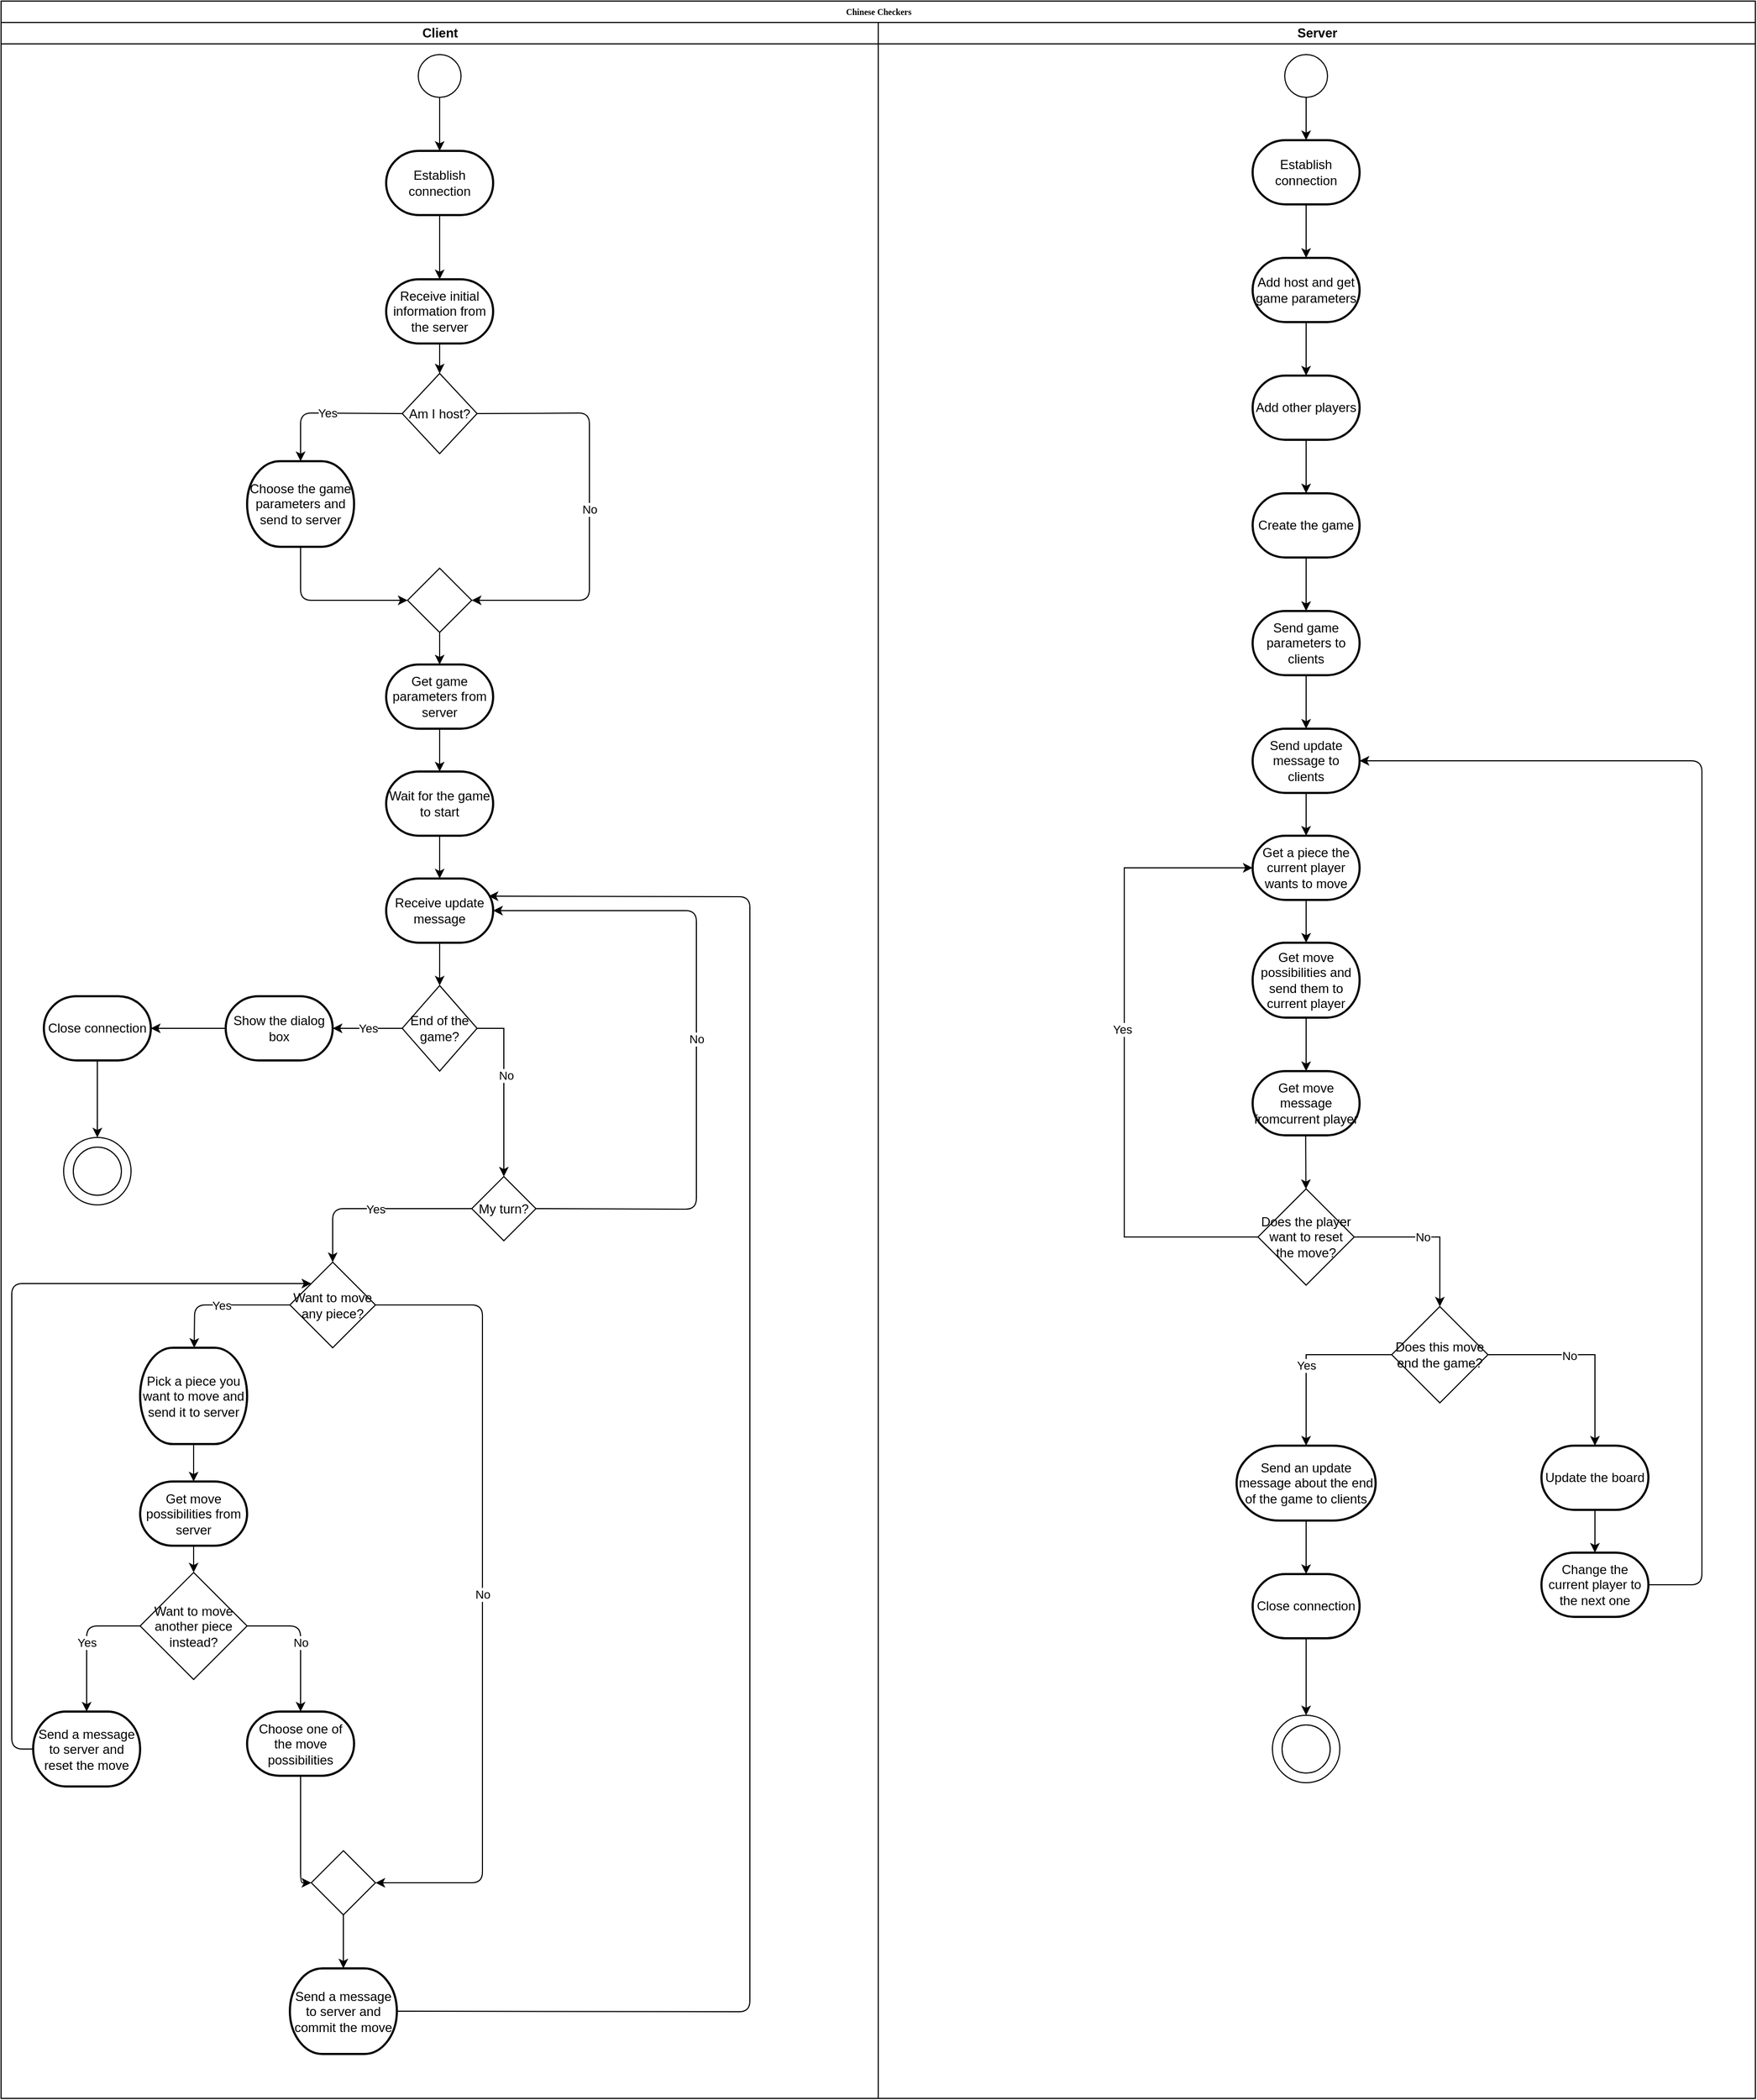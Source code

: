 <mxfile version="14.0.4" type="device"><diagram name="Page-1" id="74e2e168-ea6b-b213-b513-2b3c1d86103e"><mxGraphModel dx="981" dy="526" grid="1" gridSize="10" guides="1" tooltips="1" connect="1" arrows="1" fold="1" page="1" pageScale="1" pageWidth="1100" pageHeight="850" background="#ffffff" math="0" shadow="0"><root><mxCell id="0"/><mxCell id="1" parent="0"/><mxCell id="77e6c97f196da883-1" value="Chinese Checkers" style="swimlane;html=1;childLayout=stackLayout;startSize=20;rounded=0;shadow=0;labelBackgroundColor=none;strokeWidth=1;fontFamily=Verdana;fontSize=8;align=center;" parent="1" vertex="1"><mxGeometry x="70" y="40" width="1640" height="1960" as="geometry"/></mxCell><mxCell id="77e6c97f196da883-2" value="Client" style="swimlane;html=1;startSize=20;" parent="77e6c97f196da883-1" vertex="1"><mxGeometry y="20" width="820" height="1940" as="geometry"/></mxCell><mxCell id="rZmg8T8myGARGe2ZMW6u-1" value="Establish connection" style="strokeWidth=2;html=1;shape=mxgraph.flowchart.terminator;whiteSpace=wrap;" parent="77e6c97f196da883-2" vertex="1"><mxGeometry x="360" y="120" width="100" height="60" as="geometry"/></mxCell><mxCell id="rZmg8T8myGARGe2ZMW6u-2" value="" style="verticalLabelPosition=bottom;verticalAlign=top;html=1;shape=mxgraph.flowchart.on-page_reference;" parent="77e6c97f196da883-2" vertex="1"><mxGeometry x="390" y="30" width="40" height="40" as="geometry"/></mxCell><mxCell id="rZmg8T8myGARGe2ZMW6u-5" value="" style="endArrow=classic;html=1;exitX=0.5;exitY=1;exitDx=0;exitDy=0;exitPerimeter=0;entryX=0.5;entryY=0;entryDx=0;entryDy=0;entryPerimeter=0;" parent="77e6c97f196da883-2" source="rZmg8T8myGARGe2ZMW6u-2" target="rZmg8T8myGARGe2ZMW6u-1" edge="1"><mxGeometry width="50" height="50" relative="1" as="geometry"><mxPoint x="830" y="220" as="sourcePoint"/><mxPoint x="880" y="170" as="targetPoint"/></mxGeometry></mxCell><mxCell id="rZmg8T8myGARGe2ZMW6u-11" value="Receive initial information from the server" style="strokeWidth=2;html=1;shape=mxgraph.flowchart.terminator;whiteSpace=wrap;" parent="77e6c97f196da883-2" vertex="1"><mxGeometry x="360" y="240" width="100" height="60" as="geometry"/></mxCell><mxCell id="rZmg8T8myGARGe2ZMW6u-13" value="Am I host?" style="rhombus;whiteSpace=wrap;html=1;" parent="77e6c97f196da883-2" vertex="1"><mxGeometry x="375" y="328" width="70" height="75" as="geometry"/></mxCell><mxCell id="rZmg8T8myGARGe2ZMW6u-12" value="" style="endArrow=classic;html=1;exitX=0.5;exitY=1;exitDx=0;exitDy=0;exitPerimeter=0;" parent="77e6c97f196da883-2" source="rZmg8T8myGARGe2ZMW6u-11" target="rZmg8T8myGARGe2ZMW6u-13" edge="1"><mxGeometry width="50" height="50" relative="1" as="geometry"><mxPoint x="830" y="220" as="sourcePoint"/><mxPoint x="410" y="340" as="targetPoint"/></mxGeometry></mxCell><mxCell id="rZmg8T8myGARGe2ZMW6u-16" value="Choose the game parameters and send to server" style="strokeWidth=2;html=1;shape=mxgraph.flowchart.terminator;whiteSpace=wrap;" parent="77e6c97f196da883-2" vertex="1"><mxGeometry x="230" y="410" width="100" height="80" as="geometry"/></mxCell><mxCell id="rZmg8T8myGARGe2ZMW6u-17" value="Get game parameters from server" style="strokeWidth=2;html=1;shape=mxgraph.flowchart.terminator;whiteSpace=wrap;" parent="77e6c97f196da883-2" vertex="1"><mxGeometry x="360" y="600" width="100" height="60" as="geometry"/></mxCell><mxCell id="rZmg8T8myGARGe2ZMW6u-18" value="" style="endArrow=classic;html=1;exitX=1;exitY=0.5;exitDx=0;exitDy=0;entryX=1;entryY=0.5;entryDx=0;entryDy=0;" parent="77e6c97f196da883-2" source="rZmg8T8myGARGe2ZMW6u-13" target="rZmg8T8myGARGe2ZMW6u-23" edge="1"><mxGeometry relative="1" as="geometry"><mxPoint x="600" y="360" as="sourcePoint"/><mxPoint x="880" y="480" as="targetPoint"/><Array as="points"><mxPoint x="550" y="365"/><mxPoint x="550" y="540"/></Array></mxGeometry></mxCell><mxCell id="rZmg8T8myGARGe2ZMW6u-19" value="No" style="edgeLabel;resizable=0;html=1;align=center;verticalAlign=middle;" parent="rZmg8T8myGARGe2ZMW6u-18" connectable="0" vertex="1"><mxGeometry relative="1" as="geometry"/></mxCell><mxCell id="rZmg8T8myGARGe2ZMW6u-20" value="" style="endArrow=classic;html=1;exitX=0;exitY=0.5;exitDx=0;exitDy=0;entryX=0.5;entryY=0;entryDx=0;entryDy=0;entryPerimeter=0;" parent="77e6c97f196da883-2" source="rZmg8T8myGARGe2ZMW6u-13" target="rZmg8T8myGARGe2ZMW6u-16" edge="1"><mxGeometry relative="1" as="geometry"><mxPoint x="250" y="365" as="sourcePoint"/><mxPoint x="340" y="420" as="targetPoint"/><Array as="points"><mxPoint x="280" y="365"/></Array></mxGeometry></mxCell><mxCell id="rZmg8T8myGARGe2ZMW6u-21" value="Yes" style="edgeLabel;resizable=0;html=1;align=center;verticalAlign=middle;" parent="rZmg8T8myGARGe2ZMW6u-20" connectable="0" vertex="1"><mxGeometry relative="1" as="geometry"/></mxCell><mxCell id="rZmg8T8myGARGe2ZMW6u-23" value="" style="rhombus;whiteSpace=wrap;html=1;" parent="77e6c97f196da883-2" vertex="1"><mxGeometry x="380" y="510" width="60" height="60" as="geometry"/></mxCell><mxCell id="rZmg8T8myGARGe2ZMW6u-22" value="" style="endArrow=classic;html=1;exitX=0.5;exitY=1;exitDx=0;exitDy=0;exitPerimeter=0;entryX=0;entryY=0.5;entryDx=0;entryDy=0;" parent="77e6c97f196da883-2" source="rZmg8T8myGARGe2ZMW6u-16" target="rZmg8T8myGARGe2ZMW6u-23" edge="1"><mxGeometry width="50" height="50" relative="1" as="geometry"><mxPoint x="440" y="540" as="sourcePoint"/><mxPoint x="370" y="540" as="targetPoint"/><Array as="points"><mxPoint x="280" y="540"/></Array></mxGeometry></mxCell><mxCell id="rZmg8T8myGARGe2ZMW6u-28" value="Wait for the game to start" style="strokeWidth=2;html=1;shape=mxgraph.flowchart.terminator;whiteSpace=wrap;" parent="77e6c97f196da883-2" vertex="1"><mxGeometry x="360" y="700" width="100" height="60" as="geometry"/></mxCell><mxCell id="rZmg8T8myGARGe2ZMW6u-47" value="Receive update message" style="strokeWidth=2;html=1;shape=mxgraph.flowchart.terminator;whiteSpace=wrap;" parent="77e6c97f196da883-2" vertex="1"><mxGeometry x="360" y="800" width="100" height="60" as="geometry"/></mxCell><mxCell id="rZmg8T8myGARGe2ZMW6u-48" value="" style="endArrow=classic;html=1;" parent="77e6c97f196da883-2" source="rZmg8T8myGARGe2ZMW6u-28" target="rZmg8T8myGARGe2ZMW6u-47" edge="1"><mxGeometry width="50" height="50" relative="1" as="geometry"><mxPoint x="410" y="760" as="sourcePoint"/><mxPoint x="410" y="800" as="targetPoint"/></mxGeometry></mxCell><mxCell id="rZmg8T8myGARGe2ZMW6u-49" value="" style="endArrow=classic;html=1;" parent="77e6c97f196da883-2" source="rZmg8T8myGARGe2ZMW6u-47" target="TQU88msuQXaDJyERhw8D-2" edge="1"><mxGeometry width="50" height="50" relative="1" as="geometry"><mxPoint x="409.71" y="860" as="sourcePoint"/><mxPoint x="410" y="910" as="targetPoint"/></mxGeometry></mxCell><mxCell id="rZmg8T8myGARGe2ZMW6u-50" value="My turn?" style="rhombus;whiteSpace=wrap;html=1;" parent="77e6c97f196da883-2" vertex="1"><mxGeometry x="440" y="1078.52" width="60" height="60" as="geometry"/></mxCell><mxCell id="rZmg8T8myGARGe2ZMW6u-51" value="" style="endArrow=classic;html=1;" parent="77e6c97f196da883-2" source="rZmg8T8myGARGe2ZMW6u-50" target="rZmg8T8myGARGe2ZMW6u-83" edge="1"><mxGeometry relative="1" as="geometry"><mxPoint x="380" y="1108.52" as="sourcePoint"/><mxPoint x="280" y="1168.52" as="targetPoint"/><Array as="points"><mxPoint x="310" y="1108.52"/></Array></mxGeometry></mxCell><mxCell id="rZmg8T8myGARGe2ZMW6u-52" value="Yes" style="edgeLabel;resizable=0;html=1;align=center;verticalAlign=middle;" parent="rZmg8T8myGARGe2ZMW6u-51" connectable="0" vertex="1"><mxGeometry relative="1" as="geometry"/></mxCell><mxCell id="rZmg8T8myGARGe2ZMW6u-53" value="" style="endArrow=classic;html=1;exitX=1;exitY=0.5;exitDx=0;exitDy=0;entryX=1;entryY=0.5;entryDx=0;entryDy=0;entryPerimeter=0;" parent="77e6c97f196da883-2" source="rZmg8T8myGARGe2ZMW6u-50" target="rZmg8T8myGARGe2ZMW6u-47" edge="1"><mxGeometry relative="1" as="geometry"><mxPoint x="640" y="920" as="sourcePoint"/><mxPoint x="540" y="840" as="targetPoint"/><Array as="points"><mxPoint x="650" y="1109"/><mxPoint x="650" y="830"/></Array></mxGeometry></mxCell><mxCell id="rZmg8T8myGARGe2ZMW6u-54" value="No" style="edgeLabel;resizable=0;html=1;align=center;verticalAlign=middle;" parent="rZmg8T8myGARGe2ZMW6u-53" connectable="0" vertex="1"><mxGeometry relative="1" as="geometry"/></mxCell><mxCell id="rZmg8T8myGARGe2ZMW6u-82" value="Pick a piece you want to move and send it to server" style="strokeWidth=2;html=1;shape=mxgraph.flowchart.terminator;whiteSpace=wrap;" parent="77e6c97f196da883-2" vertex="1"><mxGeometry x="130" y="1238.52" width="100" height="90" as="geometry"/></mxCell><mxCell id="rZmg8T8myGARGe2ZMW6u-83" value="Want to move any piece?" style="rhombus;whiteSpace=wrap;html=1;" parent="77e6c97f196da883-2" vertex="1"><mxGeometry x="270" y="1158.52" width="80" height="80" as="geometry"/></mxCell><mxCell id="rZmg8T8myGARGe2ZMW6u-84" value="" style="endArrow=classic;html=1;" parent="77e6c97f196da883-2" source="rZmg8T8myGARGe2ZMW6u-83" target="rZmg8T8myGARGe2ZMW6u-82" edge="1"><mxGeometry relative="1" as="geometry"><mxPoint x="250" y="1198.52" as="sourcePoint"/><mxPoint x="150" y="1258.52" as="targetPoint"/><Array as="points"><mxPoint x="181" y="1198.52"/></Array></mxGeometry></mxCell><mxCell id="rZmg8T8myGARGe2ZMW6u-85" value="Yes" style="edgeLabel;resizable=0;html=1;align=center;verticalAlign=middle;" parent="rZmg8T8myGARGe2ZMW6u-84" connectable="0" vertex="1"><mxGeometry relative="1" as="geometry"/></mxCell><mxCell id="rZmg8T8myGARGe2ZMW6u-86" value="" style="endArrow=classic;html=1;exitX=1;exitY=0.5;exitDx=0;exitDy=0;entryX=1;entryY=0.5;entryDx=0;entryDy=0;" parent="77e6c97f196da883-2" source="rZmg8T8myGARGe2ZMW6u-83" target="rZmg8T8myGARGe2ZMW6u-89" edge="1"><mxGeometry relative="1" as="geometry"><mxPoint x="450" y="1218.52" as="sourcePoint"/><mxPoint x="410" y="1458.52" as="targetPoint"/><Array as="points"><mxPoint x="450" y="1198.52"/><mxPoint x="450" y="1738.52"/></Array></mxGeometry></mxCell><mxCell id="rZmg8T8myGARGe2ZMW6u-87" value="No" style="edgeLabel;resizable=0;html=1;align=center;verticalAlign=middle;" parent="rZmg8T8myGARGe2ZMW6u-86" connectable="0" vertex="1"><mxGeometry relative="1" as="geometry"/></mxCell><mxCell id="rZmg8T8myGARGe2ZMW6u-90" value="Send a message to server and commit the move" style="strokeWidth=2;html=1;shape=mxgraph.flowchart.terminator;whiteSpace=wrap;" parent="77e6c97f196da883-2" vertex="1"><mxGeometry x="270" y="1818.52" width="100" height="80" as="geometry"/></mxCell><mxCell id="rZmg8T8myGARGe2ZMW6u-91" value="" style="endArrow=classic;html=1;exitX=0.5;exitY=1;exitDx=0;exitDy=0;exitPerimeter=0;" parent="77e6c97f196da883-2" source="rZmg8T8myGARGe2ZMW6u-89" target="rZmg8T8myGARGe2ZMW6u-90" edge="1"><mxGeometry width="50" height="50" relative="1" as="geometry"><mxPoint x="320" y="1508.52" as="sourcePoint"/><mxPoint x="320" y="1548.52" as="targetPoint"/></mxGeometry></mxCell><mxCell id="rZmg8T8myGARGe2ZMW6u-92" value="" style="endArrow=classic;html=1;exitX=1;exitY=0.5;exitDx=0;exitDy=0;exitPerimeter=0;entryX=0.958;entryY=0.275;entryDx=0;entryDy=0;entryPerimeter=0;" parent="77e6c97f196da883-2" source="rZmg8T8myGARGe2ZMW6u-90" target="rZmg8T8myGARGe2ZMW6u-47" edge="1"><mxGeometry width="50" height="50" relative="1" as="geometry"><mxPoint x="300" y="1480" as="sourcePoint"/><mxPoint x="700" y="820" as="targetPoint"/><Array as="points"><mxPoint x="700" y="1859"/><mxPoint x="700" y="817"/></Array></mxGeometry></mxCell><mxCell id="rZmg8T8myGARGe2ZMW6u-94" value="Want to move another piece instead?" style="rhombus;whiteSpace=wrap;html=1;" parent="77e6c97f196da883-2" vertex="1"><mxGeometry x="130" y="1448.52" width="100" height="100" as="geometry"/></mxCell><mxCell id="rZmg8T8myGARGe2ZMW6u-95" value="&lt;div&gt;Send a message to server and reset the move&lt;/div&gt;" style="strokeWidth=2;html=1;shape=mxgraph.flowchart.terminator;whiteSpace=wrap;" parent="77e6c97f196da883-2" vertex="1"><mxGeometry x="30" y="1578.52" width="100" height="70" as="geometry"/></mxCell><mxCell id="rZmg8T8myGARGe2ZMW6u-96" value="" style="endArrow=classic;html=1;" parent="77e6c97f196da883-2" source="rZmg8T8myGARGe2ZMW6u-94" target="rZmg8T8myGARGe2ZMW6u-95" edge="1"><mxGeometry relative="1" as="geometry"><mxPoint x="120" y="1388.52" as="sourcePoint"/><mxPoint x="-50" y="1388.52" as="targetPoint"/><Array as="points"><mxPoint x="80" y="1498.52"/></Array></mxGeometry></mxCell><mxCell id="rZmg8T8myGARGe2ZMW6u-97" value="Yes" style="edgeLabel;resizable=0;html=1;align=center;verticalAlign=middle;" parent="rZmg8T8myGARGe2ZMW6u-96" connectable="0" vertex="1"><mxGeometry relative="1" as="geometry"/></mxCell><mxCell id="rZmg8T8myGARGe2ZMW6u-98" value="" style="endArrow=classic;html=1;exitX=0;exitY=0.5;exitDx=0;exitDy=0;exitPerimeter=0;entryX=0;entryY=0;entryDx=0;entryDy=0;" parent="77e6c97f196da883-2" source="rZmg8T8myGARGe2ZMW6u-95" target="rZmg8T8myGARGe2ZMW6u-83" edge="1"><mxGeometry width="50" height="50" relative="1" as="geometry"><mxPoint x="390" y="1418.52" as="sourcePoint"/><mxPoint x="230" y="1158.52" as="targetPoint"/><Array as="points"><mxPoint x="10" y="1613.52"/><mxPoint x="10" y="1178.52"/></Array></mxGeometry></mxCell><mxCell id="rZmg8T8myGARGe2ZMW6u-100" value="" style="endArrow=classic;html=1;entryX=0.5;entryY=0;entryDx=0;entryDy=0;entryPerimeter=0;" parent="77e6c97f196da883-2" source="rZmg8T8myGARGe2ZMW6u-94" target="rZmg8T8myGARGe2ZMW6u-104" edge="1"><mxGeometry relative="1" as="geometry"><mxPoint x="180" y="1388.1" as="sourcePoint"/><mxPoint x="280" y="1448.52" as="targetPoint"/><Array as="points"><mxPoint x="280" y="1498.52"/></Array></mxGeometry></mxCell><mxCell id="rZmg8T8myGARGe2ZMW6u-101" value="No" style="edgeLabel;resizable=0;html=1;align=center;verticalAlign=middle;" parent="rZmg8T8myGARGe2ZMW6u-100" connectable="0" vertex="1"><mxGeometry relative="1" as="geometry"/></mxCell><mxCell id="rZmg8T8myGARGe2ZMW6u-89" value="" style="rhombus;whiteSpace=wrap;html=1;" parent="77e6c97f196da883-2" vertex="1"><mxGeometry x="290" y="1708.52" width="60" height="60" as="geometry"/></mxCell><mxCell id="rZmg8T8myGARGe2ZMW6u-104" value="Choose one of the move possibilities" style="strokeWidth=2;html=1;shape=mxgraph.flowchart.terminator;whiteSpace=wrap;" parent="77e6c97f196da883-2" vertex="1"><mxGeometry x="230" y="1578.52" width="100" height="60" as="geometry"/></mxCell><mxCell id="rZmg8T8myGARGe2ZMW6u-105" value="" style="endArrow=classic;html=1;exitX=0.5;exitY=1;exitDx=0;exitDy=0;exitPerimeter=0;entryX=0;entryY=0.5;entryDx=0;entryDy=0;" parent="77e6c97f196da883-2" source="rZmg8T8myGARGe2ZMW6u-104" target="rZmg8T8myGARGe2ZMW6u-89" edge="1"><mxGeometry width="50" height="50" relative="1" as="geometry"><mxPoint x="440" y="1498.52" as="sourcePoint"/><mxPoint x="490" y="1448.52" as="targetPoint"/><Array as="points"><mxPoint x="280" y="1738.52"/></Array></mxGeometry></mxCell><mxCell id="rZmg8T8myGARGe2ZMW6u-130" value="" style="endArrow=classic;html=1;" parent="77e6c97f196da883-2" source="rZmg8T8myGARGe2ZMW6u-82" target="rZmg8T8myGARGe2ZMW6u-132" edge="1"><mxGeometry width="50" height="50" relative="1" as="geometry"><mxPoint x="179.66" y="1318.52" as="sourcePoint"/><mxPoint x="179.66" y="1368.52" as="targetPoint"/></mxGeometry></mxCell><mxCell id="rZmg8T8myGARGe2ZMW6u-131" value="" style="endArrow=classic;html=1;" parent="77e6c97f196da883-2" source="rZmg8T8myGARGe2ZMW6u-132" target="rZmg8T8myGARGe2ZMW6u-94" edge="1"><mxGeometry width="50" height="50" relative="1" as="geometry"><mxPoint x="179.66" y="1418.52" as="sourcePoint"/><mxPoint x="179.66" y="1468.52" as="targetPoint"/></mxGeometry></mxCell><mxCell id="rZmg8T8myGARGe2ZMW6u-132" value="Get move possibilities from server" style="strokeWidth=2;html=1;shape=mxgraph.flowchart.terminator;whiteSpace=wrap;" parent="77e6c97f196da883-2" vertex="1"><mxGeometry x="130" y="1363.52" width="100" height="60" as="geometry"/></mxCell><mxCell id="rZmg8T8myGARGe2ZMW6u-25" value="" style="endArrow=classic;html=1;" parent="77e6c97f196da883-2" source="rZmg8T8myGARGe2ZMW6u-17" target="rZmg8T8myGARGe2ZMW6u-28" edge="1"><mxGeometry width="50" height="50" relative="1" as="geometry"><mxPoint x="450" y="660" as="sourcePoint"/><mxPoint x="410" y="700" as="targetPoint"/></mxGeometry></mxCell><mxCell id="TQU88msuQXaDJyERhw8D-10" style="edgeStyle=orthogonalEdgeStyle;rounded=0;orthogonalLoop=1;jettySize=auto;html=1;exitX=1;exitY=0.5;exitDx=0;exitDy=0;entryX=0.5;entryY=0;entryDx=0;entryDy=0;" edge="1" parent="77e6c97f196da883-2" source="TQU88msuQXaDJyERhw8D-2" target="rZmg8T8myGARGe2ZMW6u-50"><mxGeometry relative="1" as="geometry"/></mxCell><mxCell id="TQU88msuQXaDJyERhw8D-11" value="No" style="edgeLabel;html=1;align=center;verticalAlign=middle;resizable=0;points=[];" vertex="1" connectable="0" parent="TQU88msuQXaDJyERhw8D-10"><mxGeometry x="-0.157" y="2" relative="1" as="geometry"><mxPoint as="offset"/></mxGeometry></mxCell><mxCell id="TQU88msuQXaDJyERhw8D-2" value="End of the game?" style="rhombus;whiteSpace=wrap;html=1;" vertex="1" parent="77e6c97f196da883-2"><mxGeometry x="375" y="900" width="70" height="80" as="geometry"/></mxCell><mxCell id="TQU88msuQXaDJyERhw8D-3" value="" style="endArrow=classic;html=1;exitX=0;exitY=0.5;exitDx=0;exitDy=0;entryX=1;entryY=0.5;entryDx=0;entryDy=0;entryPerimeter=0;" edge="1" parent="77e6c97f196da883-2" source="TQU88msuQXaDJyERhw8D-2" target="TQU88msuQXaDJyERhw8D-5"><mxGeometry relative="1" as="geometry"><mxPoint x="380" y="940" as="sourcePoint"/><mxPoint x="320" y="990" as="targetPoint"/></mxGeometry></mxCell><mxCell id="TQU88msuQXaDJyERhw8D-4" value="Yes" style="edgeLabel;resizable=0;html=1;align=center;verticalAlign=middle;" connectable="0" vertex="1" parent="TQU88msuQXaDJyERhw8D-3"><mxGeometry relative="1" as="geometry"/></mxCell><mxCell id="TQU88msuQXaDJyERhw8D-5" value="Show the dialog box" style="strokeWidth=2;html=1;shape=mxgraph.flowchart.terminator;whiteSpace=wrap;" vertex="1" parent="77e6c97f196da883-2"><mxGeometry x="210" y="910" width="100" height="60" as="geometry"/></mxCell><mxCell id="TQU88msuQXaDJyERhw8D-9" value="Close connection" style="strokeWidth=2;html=1;shape=mxgraph.flowchart.terminator;whiteSpace=wrap;" vertex="1" parent="77e6c97f196da883-2"><mxGeometry x="40" y="910" width="100" height="60" as="geometry"/></mxCell><mxCell id="TQU88msuQXaDJyERhw8D-8" value="" style="endArrow=classic;html=1;exitX=0;exitY=0.5;exitDx=0;exitDy=0;exitPerimeter=0;" edge="1" parent="77e6c97f196da883-2" source="TQU88msuQXaDJyERhw8D-5" target="TQU88msuQXaDJyERhw8D-9"><mxGeometry width="50" height="50" relative="1" as="geometry"><mxPoint x="620" y="1140" as="sourcePoint"/><mxPoint x="140" y="940" as="targetPoint"/></mxGeometry></mxCell><mxCell id="TQU88msuQXaDJyERhw8D-13" value="" style="ellipse;whiteSpace=wrap;html=1;aspect=fixed;" vertex="1" parent="77e6c97f196da883-2"><mxGeometry x="58.5" y="1042" width="63" height="63" as="geometry"/></mxCell><mxCell id="TQU88msuQXaDJyERhw8D-14" value="" style="ellipse;whiteSpace=wrap;html=1;aspect=fixed;" vertex="1" parent="77e6c97f196da883-2"><mxGeometry x="67.5" y="1051" width="45" height="45" as="geometry"/></mxCell><mxCell id="TQU88msuQXaDJyERhw8D-12" value="" style="endArrow=classic;html=1;exitX=0.5;exitY=1;exitDx=0;exitDy=0;exitPerimeter=0;" edge="1" parent="77e6c97f196da883-2" source="TQU88msuQXaDJyERhw8D-9" target="TQU88msuQXaDJyERhw8D-13"><mxGeometry width="50" height="50" relative="1" as="geometry"><mxPoint x="620" y="1140" as="sourcePoint"/><mxPoint x="90" y="1020" as="targetPoint"/></mxGeometry></mxCell><mxCell id="77e6c97f196da883-3" value="Server" style="swimlane;html=1;startSize=20;" parent="77e6c97f196da883-1" vertex="1"><mxGeometry x="820" y="20" width="820" height="1940" as="geometry"/></mxCell><mxCell id="rZmg8T8myGARGe2ZMW6u-4" value="" style="verticalLabelPosition=bottom;verticalAlign=top;html=1;shape=mxgraph.flowchart.on-page_reference;" parent="77e6c97f196da883-3" vertex="1"><mxGeometry x="380" y="30" width="40" height="40" as="geometry"/></mxCell><mxCell id="rZmg8T8myGARGe2ZMW6u-6" value="Establish connection" style="strokeWidth=2;html=1;shape=mxgraph.flowchart.terminator;whiteSpace=wrap;" parent="77e6c97f196da883-3" vertex="1"><mxGeometry x="350" y="110" width="100" height="60" as="geometry"/></mxCell><mxCell id="rZmg8T8myGARGe2ZMW6u-7" value="" style="endArrow=classic;html=1;exitX=0.5;exitY=1;exitDx=0;exitDy=0;exitPerimeter=0;" parent="77e6c97f196da883-3" target="rZmg8T8myGARGe2ZMW6u-6" edge="1"><mxGeometry width="50" height="50" relative="1" as="geometry"><mxPoint x="400" y="70" as="sourcePoint"/><mxPoint x="800" y="110" as="targetPoint"/></mxGeometry></mxCell><mxCell id="rZmg8T8myGARGe2ZMW6u-10" value="Add host and get game parameters" style="strokeWidth=2;html=1;shape=mxgraph.flowchart.terminator;whiteSpace=wrap;" parent="77e6c97f196da883-3" vertex="1"><mxGeometry x="350" y="220" width="100" height="60" as="geometry"/></mxCell><mxCell id="rZmg8T8myGARGe2ZMW6u-107" value="Add other players" style="strokeWidth=2;html=1;shape=mxgraph.flowchart.terminator;whiteSpace=wrap;" parent="77e6c97f196da883-3" vertex="1"><mxGeometry x="350" y="330" width="100" height="60" as="geometry"/></mxCell><mxCell id="rZmg8T8myGARGe2ZMW6u-111" value="" style="endArrow=classic;html=1;" parent="77e6c97f196da883-3" source="rZmg8T8myGARGe2ZMW6u-107" target="TQU88msuQXaDJyERhw8D-15" edge="1"><mxGeometry width="50" height="50" relative="1" as="geometry"><mxPoint x="399.66" y="380" as="sourcePoint"/><mxPoint x="400" y="440" as="targetPoint"/></mxGeometry></mxCell><mxCell id="rZmg8T8myGARGe2ZMW6u-113" value="Send game parameters to clients" style="strokeWidth=2;html=1;shape=mxgraph.flowchart.terminator;whiteSpace=wrap;" parent="77e6c97f196da883-3" vertex="1"><mxGeometry x="350" y="550" width="100" height="60" as="geometry"/></mxCell><mxCell id="rZmg8T8myGARGe2ZMW6u-114" value="Send update message to clients" style="strokeWidth=2;html=1;shape=mxgraph.flowchart.terminator;whiteSpace=wrap;" parent="77e6c97f196da883-3" vertex="1"><mxGeometry x="350" y="660" width="100" height="60" as="geometry"/></mxCell><mxCell id="rZmg8T8myGARGe2ZMW6u-115" value="" style="endArrow=classic;html=1;" parent="77e6c97f196da883-3" source="rZmg8T8myGARGe2ZMW6u-113" target="rZmg8T8myGARGe2ZMW6u-114" edge="1"><mxGeometry width="50" height="50" relative="1" as="geometry"><mxPoint x="399.5" y="630" as="sourcePoint"/><mxPoint x="399.5" y="670" as="targetPoint"/></mxGeometry></mxCell><mxCell id="rZmg8T8myGARGe2ZMW6u-118" value="Get a piece the current player wants to move" style="strokeWidth=2;html=1;shape=mxgraph.flowchart.terminator;whiteSpace=wrap;" parent="77e6c97f196da883-3" vertex="1"><mxGeometry x="350" y="760" width="100" height="60" as="geometry"/></mxCell><mxCell id="rZmg8T8myGARGe2ZMW6u-119" value="" style="endArrow=classic;html=1;" parent="77e6c97f196da883-3" source="rZmg8T8myGARGe2ZMW6u-114" target="rZmg8T8myGARGe2ZMW6u-118" edge="1"><mxGeometry width="50" height="50" relative="1" as="geometry"><mxPoint x="399.5" y="730" as="sourcePoint"/><mxPoint x="399.5" y="770" as="targetPoint"/></mxGeometry></mxCell><mxCell id="rZmg8T8myGARGe2ZMW6u-120" value="Get move possibilities and send them to current player" style="strokeWidth=2;html=1;shape=mxgraph.flowchart.terminator;whiteSpace=wrap;" parent="77e6c97f196da883-3" vertex="1"><mxGeometry x="350" y="860" width="100" height="70" as="geometry"/></mxCell><mxCell id="rZmg8T8myGARGe2ZMW6u-121" value="" style="endArrow=classic;html=1;" parent="77e6c97f196da883-3" source="rZmg8T8myGARGe2ZMW6u-118" target="rZmg8T8myGARGe2ZMW6u-120" edge="1"><mxGeometry width="50" height="50" relative="1" as="geometry"><mxPoint x="399.5" y="830" as="sourcePoint"/><mxPoint x="399.5" y="870" as="targetPoint"/></mxGeometry></mxCell><mxCell id="rZmg8T8myGARGe2ZMW6u-122" value="Get move message fromcurrent player" style="strokeWidth=2;html=1;shape=mxgraph.flowchart.terminator;whiteSpace=wrap;" parent="77e6c97f196da883-3" vertex="1"><mxGeometry x="350" y="980" width="100" height="60" as="geometry"/></mxCell><mxCell id="rZmg8T8myGARGe2ZMW6u-123" value="" style="endArrow=classic;html=1;" parent="77e6c97f196da883-3" source="rZmg8T8myGARGe2ZMW6u-120" target="rZmg8T8myGARGe2ZMW6u-122" edge="1"><mxGeometry width="50" height="50" relative="1" as="geometry"><mxPoint x="399.5" y="930" as="sourcePoint"/><mxPoint x="399.5" y="970" as="targetPoint"/></mxGeometry></mxCell><mxCell id="rZmg8T8myGARGe2ZMW6u-106" value="" style="endArrow=classic;html=1;" parent="77e6c97f196da883-3" source="rZmg8T8myGARGe2ZMW6u-10" target="rZmg8T8myGARGe2ZMW6u-107" edge="1"><mxGeometry width="50" height="50" relative="1" as="geometry"><mxPoint x="80" y="310" as="sourcePoint"/><mxPoint x="400" y="320" as="targetPoint"/></mxGeometry></mxCell><mxCell id="rZmg8T8myGARGe2ZMW6u-9" value="" style="endArrow=classic;html=1;" parent="77e6c97f196da883-3" source="rZmg8T8myGARGe2ZMW6u-6" target="rZmg8T8myGARGe2ZMW6u-10" edge="1"><mxGeometry width="50" height="50" relative="1" as="geometry"><mxPoint x="10" y="220" as="sourcePoint"/><mxPoint x="400" y="220" as="targetPoint"/></mxGeometry></mxCell><mxCell id="rZmg8T8myGARGe2ZMW6u-139" value="Change the current player to the next one" style="strokeWidth=2;html=1;shape=mxgraph.flowchart.terminator;whiteSpace=wrap;" parent="77e6c97f196da883-3" vertex="1"><mxGeometry x="620" y="1430" width="100" height="60" as="geometry"/></mxCell><mxCell id="rZmg8T8myGARGe2ZMW6u-140" value="" style="endArrow=classic;html=1;entryX=1;entryY=0.5;entryDx=0;entryDy=0;entryPerimeter=0;exitX=1;exitY=0.5;exitDx=0;exitDy=0;exitPerimeter=0;" parent="77e6c97f196da883-3" source="rZmg8T8myGARGe2ZMW6u-139" target="rZmg8T8myGARGe2ZMW6u-114" edge="1"><mxGeometry width="50" height="50" relative="1" as="geometry"><mxPoint x="399.66" y="1230" as="sourcePoint"/><mxPoint x="590" y="790" as="targetPoint"/><Array as="points"><mxPoint x="770" y="1460"/><mxPoint x="770" y="690"/></Array></mxGeometry></mxCell><mxCell id="TQU88msuQXaDJyERhw8D-15" value="Create the game" style="strokeWidth=2;html=1;shape=mxgraph.flowchart.terminator;whiteSpace=wrap;" vertex="1" parent="77e6c97f196da883-3"><mxGeometry x="350" y="440" width="100" height="60" as="geometry"/></mxCell><mxCell id="TQU88msuQXaDJyERhw8D-16" value="" style="endArrow=classic;html=1;" edge="1" parent="77e6c97f196da883-3" source="TQU88msuQXaDJyERhw8D-15" target="rZmg8T8myGARGe2ZMW6u-113"><mxGeometry width="50" height="50" relative="1" as="geometry"><mxPoint x="399.41" y="480" as="sourcePoint"/><mxPoint x="399.41" y="520" as="targetPoint"/></mxGeometry></mxCell><mxCell id="TQU88msuQXaDJyERhw8D-17" value="Does the player want to reset the move?" style="rhombus;whiteSpace=wrap;html=1;" vertex="1" parent="77e6c97f196da883-3"><mxGeometry x="355" y="1090" width="90" height="90" as="geometry"/></mxCell><mxCell id="TQU88msuQXaDJyERhw8D-18" value="" style="endArrow=classic;html=1;" edge="1" parent="77e6c97f196da883-3" target="TQU88msuQXaDJyERhw8D-17"><mxGeometry width="50" height="50" relative="1" as="geometry"><mxPoint x="399.58" y="1040" as="sourcePoint"/><mxPoint x="399.58" y="1090" as="targetPoint"/></mxGeometry></mxCell><mxCell id="TQU88msuQXaDJyERhw8D-19" style="edgeStyle=orthogonalEdgeStyle;rounded=0;orthogonalLoop=1;jettySize=auto;html=1;exitX=1;exitY=0.5;exitDx=0;exitDy=0;entryX=0.5;entryY=0;entryDx=0;entryDy=0;" edge="1" parent="77e6c97f196da883-3" source="TQU88msuQXaDJyERhw8D-17" target="TQU88msuQXaDJyERhw8D-24"><mxGeometry relative="1" as="geometry"><mxPoint x="560" y="1190" as="targetPoint"/></mxGeometry></mxCell><mxCell id="TQU88msuQXaDJyERhw8D-21" value="No" style="edgeLabel;html=1;align=center;verticalAlign=middle;resizable=0;points=[];" vertex="1" connectable="0" parent="TQU88msuQXaDJyERhw8D-19"><mxGeometry x="-0.115" relative="1" as="geometry"><mxPoint as="offset"/></mxGeometry></mxCell><mxCell id="TQU88msuQXaDJyERhw8D-20" style="edgeStyle=orthogonalEdgeStyle;rounded=0;orthogonalLoop=1;jettySize=auto;html=1;entryX=0;entryY=0.5;entryDx=0;entryDy=0;entryPerimeter=0;" edge="1" parent="77e6c97f196da883-3" source="TQU88msuQXaDJyERhw8D-17" target="rZmg8T8myGARGe2ZMW6u-118"><mxGeometry relative="1" as="geometry"><mxPoint x="320" y="760" as="targetPoint"/><Array as="points"><mxPoint x="230" y="1135"/><mxPoint x="230" y="790"/></Array></mxGeometry></mxCell><mxCell id="TQU88msuQXaDJyERhw8D-23" value="Yes" style="edgeLabel;html=1;align=center;verticalAlign=middle;resizable=0;points=[];" vertex="1" connectable="0" parent="TQU88msuQXaDJyERhw8D-20"><mxGeometry x="0.083" y="2" relative="1" as="geometry"><mxPoint as="offset"/></mxGeometry></mxCell><mxCell id="TQU88msuQXaDJyERhw8D-26" style="edgeStyle=orthogonalEdgeStyle;rounded=0;orthogonalLoop=1;jettySize=auto;html=1;entryX=0.5;entryY=0;entryDx=0;entryDy=0;entryPerimeter=0;" edge="1" parent="77e6c97f196da883-3" source="TQU88msuQXaDJyERhw8D-24" target="TQU88msuQXaDJyERhw8D-28"><mxGeometry relative="1" as="geometry"/></mxCell><mxCell id="TQU88msuQXaDJyERhw8D-27" value="No" style="edgeLabel;html=1;align=center;verticalAlign=middle;resizable=0;points=[];" vertex="1" connectable="0" parent="TQU88msuQXaDJyERhw8D-26"><mxGeometry x="-0.177" y="-1" relative="1" as="geometry"><mxPoint as="offset"/></mxGeometry></mxCell><mxCell id="TQU88msuQXaDJyERhw8D-24" value="Does this move end the game?" style="rhombus;whiteSpace=wrap;html=1;" vertex="1" parent="77e6c97f196da883-3"><mxGeometry x="480" y="1200" width="90" height="90" as="geometry"/></mxCell><mxCell id="TQU88msuQXaDJyERhw8D-31" style="edgeStyle=orthogonalEdgeStyle;rounded=0;orthogonalLoop=1;jettySize=auto;html=1;" edge="1" parent="77e6c97f196da883-3" source="TQU88msuQXaDJyERhw8D-28" target="rZmg8T8myGARGe2ZMW6u-139"><mxGeometry relative="1" as="geometry"/></mxCell><mxCell id="TQU88msuQXaDJyERhw8D-28" value="Update the board" style="strokeWidth=2;html=1;shape=mxgraph.flowchart.terminator;whiteSpace=wrap;" vertex="1" parent="77e6c97f196da883-3"><mxGeometry x="620" y="1330" width="100" height="60" as="geometry"/></mxCell><mxCell id="TQU88msuQXaDJyERhw8D-34" value="Send an update message about the end of the game to clients" style="strokeWidth=2;html=1;shape=mxgraph.flowchart.terminator;whiteSpace=wrap;" vertex="1" parent="77e6c97f196da883-3"><mxGeometry x="335" y="1330" width="130" height="70" as="geometry"/></mxCell><mxCell id="TQU88msuQXaDJyERhw8D-32" style="edgeStyle=orthogonalEdgeStyle;rounded=0;orthogonalLoop=1;jettySize=auto;html=1;" edge="1" parent="77e6c97f196da883-3" source="TQU88msuQXaDJyERhw8D-24" target="TQU88msuQXaDJyERhw8D-34"><mxGeometry relative="1" as="geometry"><mxPoint x="410" y="1330" as="targetPoint"/></mxGeometry></mxCell><mxCell id="TQU88msuQXaDJyERhw8D-33" value="Yes" style="edgeLabel;html=1;align=center;verticalAlign=middle;resizable=0;points=[];" vertex="1" connectable="0" parent="TQU88msuQXaDJyERhw8D-32"><mxGeometry x="0.084" relative="1" as="geometry"><mxPoint as="offset"/></mxGeometry></mxCell><mxCell id="TQU88msuQXaDJyERhw8D-36" value="Close connection" style="strokeWidth=2;html=1;shape=mxgraph.flowchart.terminator;whiteSpace=wrap;" vertex="1" parent="77e6c97f196da883-3"><mxGeometry x="350" y="1450" width="100" height="60" as="geometry"/></mxCell><mxCell id="TQU88msuQXaDJyERhw8D-35" style="edgeStyle=orthogonalEdgeStyle;rounded=0;orthogonalLoop=1;jettySize=auto;html=1;" edge="1" parent="77e6c97f196da883-3" source="TQU88msuQXaDJyERhw8D-34" target="TQU88msuQXaDJyERhw8D-36"><mxGeometry relative="1" as="geometry"><mxPoint x="400" y="1450" as="targetPoint"/></mxGeometry></mxCell><mxCell id="TQU88msuQXaDJyERhw8D-37" value="" style="ellipse;whiteSpace=wrap;html=1;aspect=fixed;" vertex="1" parent="77e6c97f196da883-3"><mxGeometry x="368.5" y="1582" width="63" height="63" as="geometry"/></mxCell><mxCell id="TQU88msuQXaDJyERhw8D-38" value="" style="ellipse;whiteSpace=wrap;html=1;aspect=fixed;" vertex="1" parent="77e6c97f196da883-3"><mxGeometry x="377.5" y="1591" width="45" height="45" as="geometry"/></mxCell><mxCell id="TQU88msuQXaDJyERhw8D-39" value="" style="endArrow=classic;html=1;" edge="1" parent="77e6c97f196da883-3" target="TQU88msuQXaDJyERhw8D-37" source="TQU88msuQXaDJyERhw8D-36"><mxGeometry width="50" height="50" relative="1" as="geometry"><mxPoint x="400" y="1510" as="sourcePoint"/><mxPoint x="330" y="1500" as="targetPoint"/></mxGeometry></mxCell><mxCell id="rZmg8T8myGARGe2ZMW6u-8" value="" style="endArrow=classic;html=1;exitX=0.5;exitY=1;exitDx=0;exitDy=0;exitPerimeter=0;" parent="1" source="rZmg8T8myGARGe2ZMW6u-1" edge="1"><mxGeometry width="50" height="50" relative="1" as="geometry"><mxPoint x="900" y="280" as="sourcePoint"/><mxPoint x="480" y="300" as="targetPoint"/></mxGeometry></mxCell><mxCell id="rZmg8T8myGARGe2ZMW6u-110" value="" style="endArrow=classic;html=1;exitX=0.5;exitY=1;exitDx=0;exitDy=0;entryX=0.5;entryY=0;entryDx=0;entryDy=0;entryPerimeter=0;" parent="1" edge="1"><mxGeometry width="50" height="50" relative="1" as="geometry"><mxPoint x="480" y="630" as="sourcePoint"/><mxPoint x="480" y="660" as="targetPoint"/></mxGeometry></mxCell></root></mxGraphModel></diagram></mxfile>